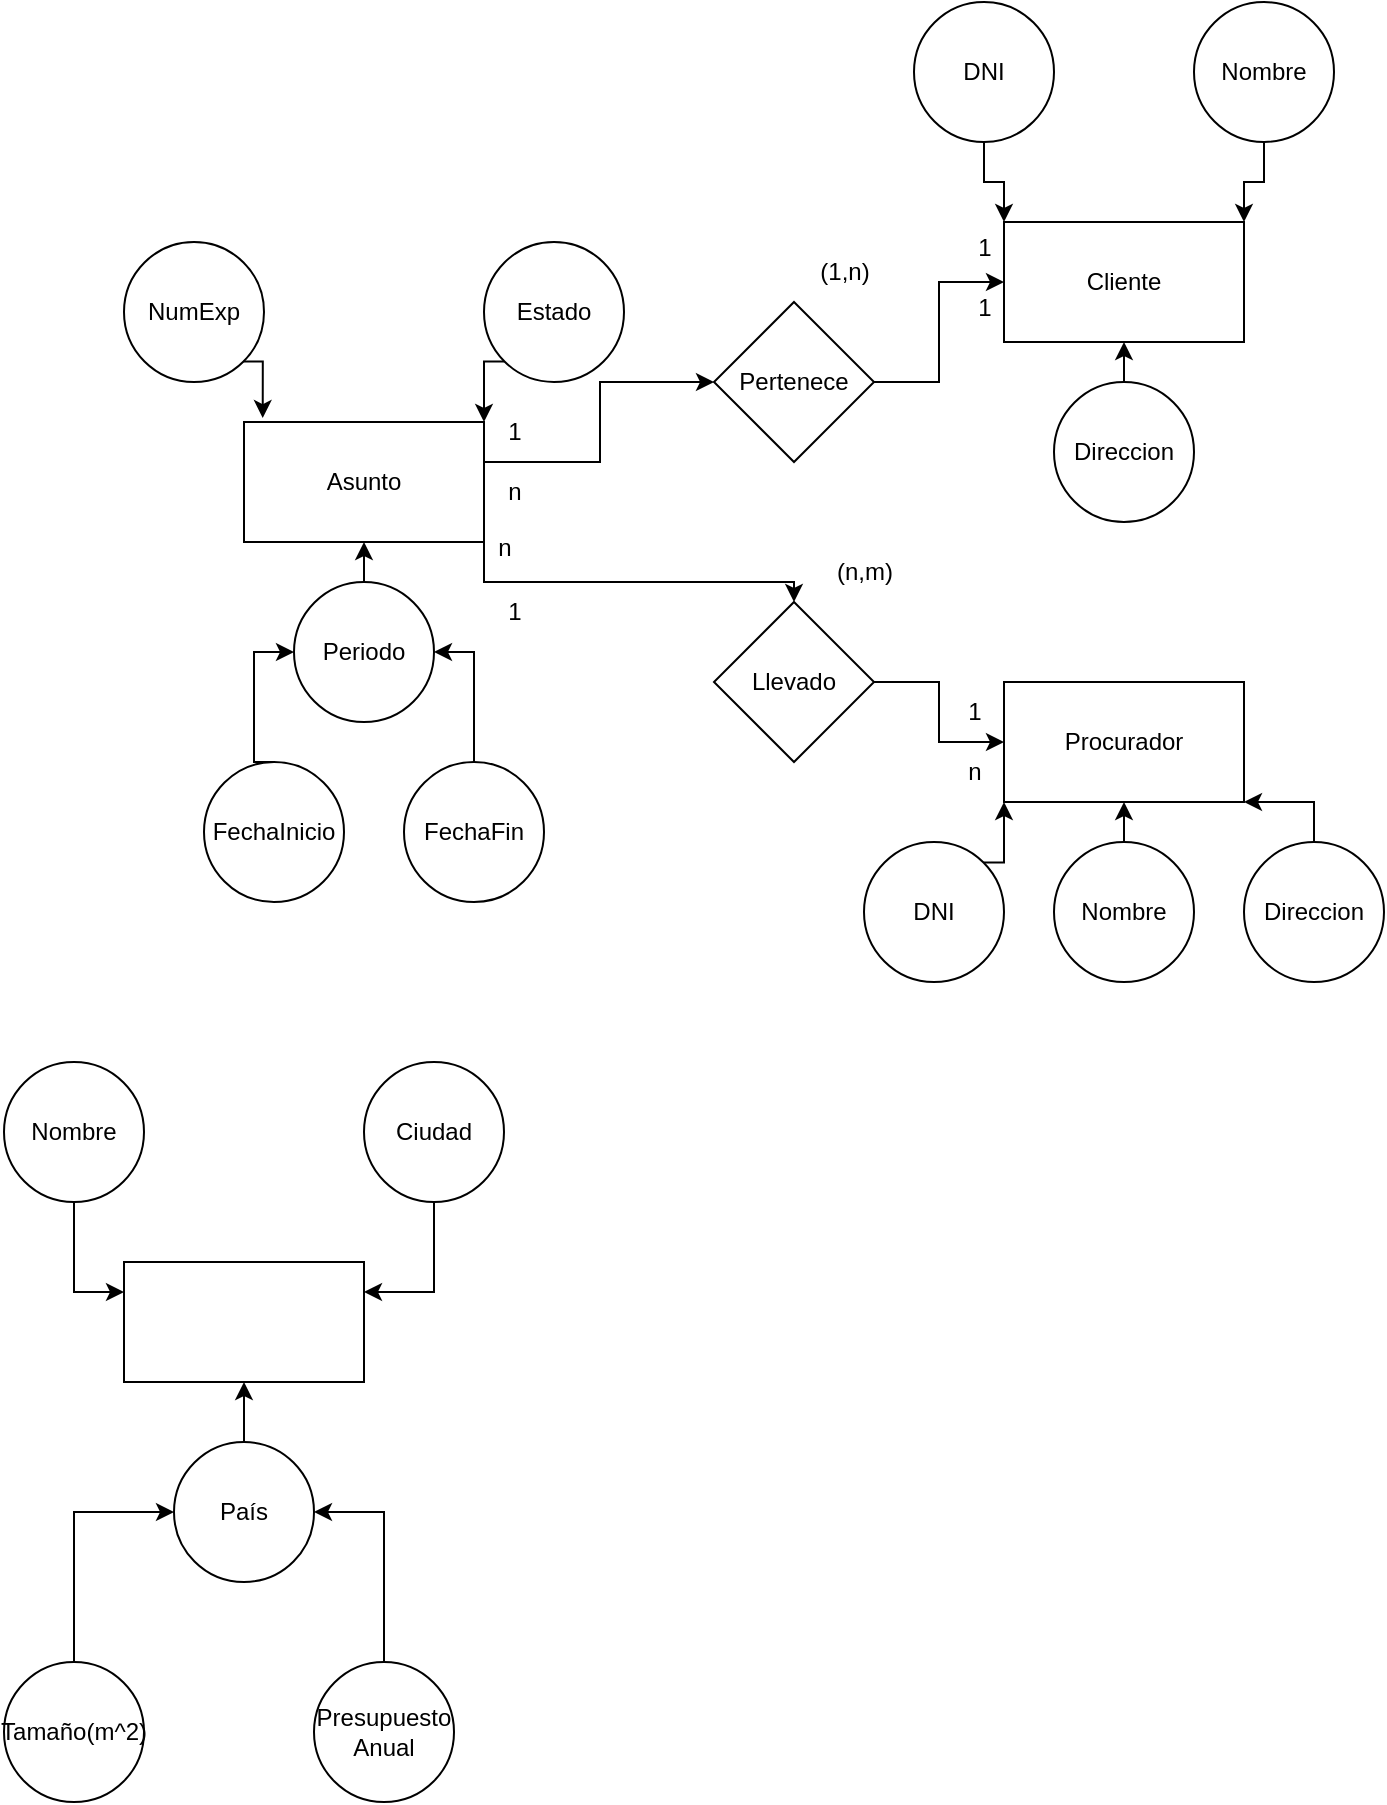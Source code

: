 <mxfile version="24.2.8" type="github">
  <diagram id="R2lEEEUBdFMjLlhIrx00" name="Page-1">
    <mxGraphModel dx="993" dy="558" grid="1" gridSize="10" guides="1" tooltips="1" connect="1" arrows="1" fold="1" page="1" pageScale="1" pageWidth="850" pageHeight="1100" math="0" shadow="0" extFonts="Permanent Marker^https://fonts.googleapis.com/css?family=Permanent+Marker">
      <root>
        <mxCell id="0" />
        <mxCell id="1" parent="0" />
        <mxCell id="bKb1I-l-ZIBgJFh0W5d2-25" style="edgeStyle=orthogonalEdgeStyle;rounded=0;orthogonalLoop=1;jettySize=auto;html=1;exitX=0;exitY=1;exitDx=0;exitDy=0;entryX=1;entryY=0;entryDx=0;entryDy=0;" edge="1" parent="1" source="bKb1I-l-ZIBgJFh0W5d2-12" target="bKb1I-l-ZIBgJFh0W5d2-16">
          <mxGeometry relative="1" as="geometry" />
        </mxCell>
        <mxCell id="bKb1I-l-ZIBgJFh0W5d2-12" value="Estado" style="ellipse;whiteSpace=wrap;html=1;aspect=fixed;" vertex="1" parent="1">
          <mxGeometry x="270" y="200" width="70" height="70" as="geometry" />
        </mxCell>
        <mxCell id="bKb1I-l-ZIBgJFh0W5d2-13" value="NumExp" style="ellipse;whiteSpace=wrap;html=1;aspect=fixed;" vertex="1" parent="1">
          <mxGeometry x="90" y="200" width="70" height="70" as="geometry" />
        </mxCell>
        <mxCell id="bKb1I-l-ZIBgJFh0W5d2-14" value="FechaFin" style="ellipse;whiteSpace=wrap;html=1;aspect=fixed;" vertex="1" parent="1">
          <mxGeometry x="230" y="460" width="70" height="70" as="geometry" />
        </mxCell>
        <mxCell id="bKb1I-l-ZIBgJFh0W5d2-56" style="edgeStyle=orthogonalEdgeStyle;rounded=0;orthogonalLoop=1;jettySize=auto;html=1;exitX=0.5;exitY=0;exitDx=0;exitDy=0;entryX=0;entryY=0.5;entryDx=0;entryDy=0;" edge="1" parent="1" source="bKb1I-l-ZIBgJFh0W5d2-15" target="bKb1I-l-ZIBgJFh0W5d2-54">
          <mxGeometry relative="1" as="geometry">
            <Array as="points">
              <mxPoint x="155" y="460" />
              <mxPoint x="155" y="405" />
            </Array>
          </mxGeometry>
        </mxCell>
        <mxCell id="bKb1I-l-ZIBgJFh0W5d2-15" value="FechaInicio" style="ellipse;whiteSpace=wrap;html=1;aspect=fixed;" vertex="1" parent="1">
          <mxGeometry x="130" y="460" width="70" height="70" as="geometry" />
        </mxCell>
        <mxCell id="bKb1I-l-ZIBgJFh0W5d2-40" style="edgeStyle=orthogonalEdgeStyle;rounded=0;orthogonalLoop=1;jettySize=auto;html=1;exitX=1;exitY=0.5;exitDx=0;exitDy=0;entryX=0;entryY=0.5;entryDx=0;entryDy=0;" edge="1" parent="1" target="bKb1I-l-ZIBgJFh0W5d2-17">
          <mxGeometry relative="1" as="geometry">
            <mxPoint x="270" y="330.0" as="sourcePoint" />
            <mxPoint x="385.0" y="280.0" as="targetPoint" />
            <Array as="points">
              <mxPoint x="270" y="310" />
              <mxPoint x="328" y="310" />
              <mxPoint x="328" y="270" />
            </Array>
          </mxGeometry>
        </mxCell>
        <mxCell id="bKb1I-l-ZIBgJFh0W5d2-65" style="edgeStyle=orthogonalEdgeStyle;rounded=0;orthogonalLoop=1;jettySize=auto;html=1;exitX=1;exitY=1;exitDx=0;exitDy=0;entryX=0.5;entryY=0;entryDx=0;entryDy=0;" edge="1" parent="1" source="bKb1I-l-ZIBgJFh0W5d2-16" target="bKb1I-l-ZIBgJFh0W5d2-42">
          <mxGeometry relative="1" as="geometry">
            <Array as="points">
              <mxPoint x="270" y="370" />
              <mxPoint x="425" y="370" />
            </Array>
          </mxGeometry>
        </mxCell>
        <mxCell id="bKb1I-l-ZIBgJFh0W5d2-16" value="Asunto" style="rounded=0;whiteSpace=wrap;html=1;" vertex="1" parent="1">
          <mxGeometry x="150" y="290" width="120" height="60" as="geometry" />
        </mxCell>
        <mxCell id="bKb1I-l-ZIBgJFh0W5d2-41" style="edgeStyle=orthogonalEdgeStyle;rounded=0;orthogonalLoop=1;jettySize=auto;html=1;exitX=1;exitY=0.5;exitDx=0;exitDy=0;entryX=0;entryY=0.5;entryDx=0;entryDy=0;" edge="1" parent="1" source="bKb1I-l-ZIBgJFh0W5d2-17" target="bKb1I-l-ZIBgJFh0W5d2-18">
          <mxGeometry relative="1" as="geometry" />
        </mxCell>
        <mxCell id="bKb1I-l-ZIBgJFh0W5d2-17" value="Pertenece" style="rhombus;whiteSpace=wrap;html=1;" vertex="1" parent="1">
          <mxGeometry x="385" y="230" width="80" height="80" as="geometry" />
        </mxCell>
        <mxCell id="bKb1I-l-ZIBgJFh0W5d2-18" value="Cliente" style="rounded=0;whiteSpace=wrap;html=1;" vertex="1" parent="1">
          <mxGeometry x="530" y="190" width="120" height="60" as="geometry" />
        </mxCell>
        <mxCell id="bKb1I-l-ZIBgJFh0W5d2-28" style="edgeStyle=orthogonalEdgeStyle;rounded=0;orthogonalLoop=1;jettySize=auto;html=1;exitX=0.5;exitY=0;exitDx=0;exitDy=0;entryX=0.5;entryY=1;entryDx=0;entryDy=0;" edge="1" parent="1" source="bKb1I-l-ZIBgJFh0W5d2-19" target="bKb1I-l-ZIBgJFh0W5d2-18">
          <mxGeometry relative="1" as="geometry" />
        </mxCell>
        <mxCell id="bKb1I-l-ZIBgJFh0W5d2-19" value="Direccion" style="ellipse;whiteSpace=wrap;html=1;aspect=fixed;" vertex="1" parent="1">
          <mxGeometry x="555" y="270" width="70" height="70" as="geometry" />
        </mxCell>
        <mxCell id="bKb1I-l-ZIBgJFh0W5d2-29" style="edgeStyle=orthogonalEdgeStyle;rounded=0;orthogonalLoop=1;jettySize=auto;html=1;exitX=0.5;exitY=1;exitDx=0;exitDy=0;entryX=1;entryY=0;entryDx=0;entryDy=0;" edge="1" parent="1" source="bKb1I-l-ZIBgJFh0W5d2-20" target="bKb1I-l-ZIBgJFh0W5d2-18">
          <mxGeometry relative="1" as="geometry" />
        </mxCell>
        <mxCell id="bKb1I-l-ZIBgJFh0W5d2-20" value="Nombre" style="ellipse;whiteSpace=wrap;html=1;aspect=fixed;" vertex="1" parent="1">
          <mxGeometry x="625" y="80" width="70" height="70" as="geometry" />
        </mxCell>
        <mxCell id="bKb1I-l-ZIBgJFh0W5d2-30" style="edgeStyle=orthogonalEdgeStyle;rounded=0;orthogonalLoop=1;jettySize=auto;html=1;exitX=0.5;exitY=1;exitDx=0;exitDy=0;entryX=0;entryY=0;entryDx=0;entryDy=0;" edge="1" parent="1" source="bKb1I-l-ZIBgJFh0W5d2-21" target="bKb1I-l-ZIBgJFh0W5d2-18">
          <mxGeometry relative="1" as="geometry" />
        </mxCell>
        <mxCell id="bKb1I-l-ZIBgJFh0W5d2-21" value="DNI" style="ellipse;whiteSpace=wrap;html=1;aspect=fixed;" vertex="1" parent="1">
          <mxGeometry x="485" y="80" width="70" height="70" as="geometry" />
        </mxCell>
        <mxCell id="bKb1I-l-ZIBgJFh0W5d2-22" style="edgeStyle=orthogonalEdgeStyle;rounded=0;orthogonalLoop=1;jettySize=auto;html=1;exitX=1;exitY=1;exitDx=0;exitDy=0;entryX=0.078;entryY=-0.033;entryDx=0;entryDy=0;entryPerimeter=0;" edge="1" parent="1" source="bKb1I-l-ZIBgJFh0W5d2-13" target="bKb1I-l-ZIBgJFh0W5d2-16">
          <mxGeometry relative="1" as="geometry" />
        </mxCell>
        <mxCell id="bKb1I-l-ZIBgJFh0W5d2-45" style="edgeStyle=orthogonalEdgeStyle;rounded=0;orthogonalLoop=1;jettySize=auto;html=1;exitX=1;exitY=0.5;exitDx=0;exitDy=0;entryX=0;entryY=0.5;entryDx=0;entryDy=0;" edge="1" parent="1" source="bKb1I-l-ZIBgJFh0W5d2-42" target="bKb1I-l-ZIBgJFh0W5d2-44">
          <mxGeometry relative="1" as="geometry" />
        </mxCell>
        <mxCell id="bKb1I-l-ZIBgJFh0W5d2-42" value="Llevado" style="rhombus;whiteSpace=wrap;html=1;" vertex="1" parent="1">
          <mxGeometry x="385" y="380" width="80" height="80" as="geometry" />
        </mxCell>
        <mxCell id="bKb1I-l-ZIBgJFh0W5d2-44" value="Procurador" style="rounded=0;whiteSpace=wrap;html=1;" vertex="1" parent="1">
          <mxGeometry x="530" y="420" width="120" height="60" as="geometry" />
        </mxCell>
        <mxCell id="bKb1I-l-ZIBgJFh0W5d2-49" style="edgeStyle=orthogonalEdgeStyle;rounded=0;orthogonalLoop=1;jettySize=auto;html=1;exitX=1;exitY=0;exitDx=0;exitDy=0;entryX=0;entryY=1;entryDx=0;entryDy=0;" edge="1" parent="1" source="bKb1I-l-ZIBgJFh0W5d2-46" target="bKb1I-l-ZIBgJFh0W5d2-44">
          <mxGeometry relative="1" as="geometry" />
        </mxCell>
        <mxCell id="bKb1I-l-ZIBgJFh0W5d2-46" value="DNI" style="ellipse;whiteSpace=wrap;html=1;aspect=fixed;" vertex="1" parent="1">
          <mxGeometry x="460" y="500" width="70" height="70" as="geometry" />
        </mxCell>
        <mxCell id="bKb1I-l-ZIBgJFh0W5d2-50" style="edgeStyle=orthogonalEdgeStyle;rounded=0;orthogonalLoop=1;jettySize=auto;html=1;exitX=0.5;exitY=0;exitDx=0;exitDy=0;entryX=0.5;entryY=1;entryDx=0;entryDy=0;" edge="1" parent="1" source="bKb1I-l-ZIBgJFh0W5d2-47" target="bKb1I-l-ZIBgJFh0W5d2-44">
          <mxGeometry relative="1" as="geometry" />
        </mxCell>
        <mxCell id="bKb1I-l-ZIBgJFh0W5d2-47" value="Nombre" style="ellipse;whiteSpace=wrap;html=1;aspect=fixed;" vertex="1" parent="1">
          <mxGeometry x="555" y="500" width="70" height="70" as="geometry" />
        </mxCell>
        <mxCell id="bKb1I-l-ZIBgJFh0W5d2-52" style="edgeStyle=orthogonalEdgeStyle;rounded=0;orthogonalLoop=1;jettySize=auto;html=1;exitX=0.5;exitY=0;exitDx=0;exitDy=0;entryX=1;entryY=1;entryDx=0;entryDy=0;" edge="1" parent="1" source="bKb1I-l-ZIBgJFh0W5d2-48" target="bKb1I-l-ZIBgJFh0W5d2-44">
          <mxGeometry relative="1" as="geometry" />
        </mxCell>
        <mxCell id="bKb1I-l-ZIBgJFh0W5d2-48" value="Direccion" style="ellipse;whiteSpace=wrap;html=1;aspect=fixed;" vertex="1" parent="1">
          <mxGeometry x="650" y="500" width="70" height="70" as="geometry" />
        </mxCell>
        <mxCell id="bKb1I-l-ZIBgJFh0W5d2-58" style="edgeStyle=orthogonalEdgeStyle;rounded=0;orthogonalLoop=1;jettySize=auto;html=1;exitX=0.5;exitY=0;exitDx=0;exitDy=0;entryX=0.5;entryY=1;entryDx=0;entryDy=0;" edge="1" parent="1" source="bKb1I-l-ZIBgJFh0W5d2-54" target="bKb1I-l-ZIBgJFh0W5d2-16">
          <mxGeometry relative="1" as="geometry" />
        </mxCell>
        <mxCell id="bKb1I-l-ZIBgJFh0W5d2-54" value="Periodo" style="ellipse;whiteSpace=wrap;html=1;aspect=fixed;" vertex="1" parent="1">
          <mxGeometry x="175" y="370" width="70" height="70" as="geometry" />
        </mxCell>
        <mxCell id="bKb1I-l-ZIBgJFh0W5d2-55" style="edgeStyle=orthogonalEdgeStyle;rounded=0;orthogonalLoop=1;jettySize=auto;html=1;exitX=0.5;exitY=0;exitDx=0;exitDy=0;entryX=1;entryY=0.5;entryDx=0;entryDy=0;" edge="1" parent="1" source="bKb1I-l-ZIBgJFh0W5d2-14" target="bKb1I-l-ZIBgJFh0W5d2-54">
          <mxGeometry relative="1" as="geometry" />
        </mxCell>
        <mxCell id="bKb1I-l-ZIBgJFh0W5d2-59" value="1" style="text;html=1;align=center;verticalAlign=middle;resizable=0;points=[];autosize=1;strokeColor=none;fillColor=none;" vertex="1" parent="1">
          <mxGeometry x="270" y="280" width="30" height="30" as="geometry" />
        </mxCell>
        <mxCell id="bKb1I-l-ZIBgJFh0W5d2-60" value="1" style="text;html=1;align=center;verticalAlign=middle;resizable=0;points=[];autosize=1;strokeColor=none;fillColor=none;" vertex="1" parent="1">
          <mxGeometry x="505" y="188" width="30" height="30" as="geometry" />
        </mxCell>
        <mxCell id="bKb1I-l-ZIBgJFh0W5d2-61" value="1" style="text;html=1;align=center;verticalAlign=middle;resizable=0;points=[];autosize=1;strokeColor=none;fillColor=none;" vertex="1" parent="1">
          <mxGeometry x="270" y="370" width="30" height="30" as="geometry" />
        </mxCell>
        <mxCell id="bKb1I-l-ZIBgJFh0W5d2-62" value="n" style="text;html=1;align=center;verticalAlign=middle;resizable=0;points=[];autosize=1;strokeColor=none;fillColor=none;" vertex="1" parent="1">
          <mxGeometry x="500" y="450" width="30" height="30" as="geometry" />
        </mxCell>
        <mxCell id="bKb1I-l-ZIBgJFh0W5d2-67" value="1" style="text;html=1;align=center;verticalAlign=middle;resizable=0;points=[];autosize=1;strokeColor=none;fillColor=none;" vertex="1" parent="1">
          <mxGeometry x="500" y="420" width="30" height="30" as="geometry" />
        </mxCell>
        <mxCell id="bKb1I-l-ZIBgJFh0W5d2-68" value="n" style="text;html=1;align=center;verticalAlign=middle;resizable=0;points=[];autosize=1;strokeColor=none;fillColor=none;" vertex="1" parent="1">
          <mxGeometry x="265" y="338" width="30" height="30" as="geometry" />
        </mxCell>
        <mxCell id="bKb1I-l-ZIBgJFh0W5d2-69" value="(n,m)" style="text;html=1;align=center;verticalAlign=middle;resizable=0;points=[];autosize=1;strokeColor=none;fillColor=none;" vertex="1" parent="1">
          <mxGeometry x="435" y="350" width="50" height="30" as="geometry" />
        </mxCell>
        <mxCell id="bKb1I-l-ZIBgJFh0W5d2-71" value="1" style="text;html=1;align=center;verticalAlign=middle;resizable=0;points=[];autosize=1;strokeColor=none;fillColor=none;" vertex="1" parent="1">
          <mxGeometry x="505" y="218" width="30" height="30" as="geometry" />
        </mxCell>
        <mxCell id="bKb1I-l-ZIBgJFh0W5d2-73" value="n" style="text;html=1;align=center;verticalAlign=middle;resizable=0;points=[];autosize=1;strokeColor=none;fillColor=none;" vertex="1" parent="1">
          <mxGeometry x="270" y="310" width="30" height="30" as="geometry" />
        </mxCell>
        <mxCell id="bKb1I-l-ZIBgJFh0W5d2-74" value="(1,n)" style="text;html=1;align=center;verticalAlign=middle;resizable=0;points=[];autosize=1;strokeColor=none;fillColor=none;" vertex="1" parent="1">
          <mxGeometry x="425" y="200" width="50" height="30" as="geometry" />
        </mxCell>
        <mxCell id="bKb1I-l-ZIBgJFh0W5d2-75" value="" style="rounded=0;whiteSpace=wrap;html=1;" vertex="1" parent="1">
          <mxGeometry x="90" y="710" width="120" height="60" as="geometry" />
        </mxCell>
        <mxCell id="bKb1I-l-ZIBgJFh0W5d2-82" style="edgeStyle=orthogonalEdgeStyle;rounded=0;orthogonalLoop=1;jettySize=auto;html=1;exitX=0.5;exitY=0;exitDx=0;exitDy=0;entryX=0.5;entryY=1;entryDx=0;entryDy=0;" edge="1" parent="1" source="bKb1I-l-ZIBgJFh0W5d2-77" target="bKb1I-l-ZIBgJFh0W5d2-75">
          <mxGeometry relative="1" as="geometry" />
        </mxCell>
        <mxCell id="bKb1I-l-ZIBgJFh0W5d2-77" value="País" style="ellipse;whiteSpace=wrap;html=1;aspect=fixed;" vertex="1" parent="1">
          <mxGeometry x="115" y="800" width="70" height="70" as="geometry" />
        </mxCell>
        <mxCell id="bKb1I-l-ZIBgJFh0W5d2-84" style="edgeStyle=orthogonalEdgeStyle;rounded=0;orthogonalLoop=1;jettySize=auto;html=1;exitX=0.5;exitY=0;exitDx=0;exitDy=0;entryX=0;entryY=0.5;entryDx=0;entryDy=0;" edge="1" parent="1" source="bKb1I-l-ZIBgJFh0W5d2-78" target="bKb1I-l-ZIBgJFh0W5d2-77">
          <mxGeometry relative="1" as="geometry" />
        </mxCell>
        <mxCell id="bKb1I-l-ZIBgJFh0W5d2-78" value="Tamaño(m^2)" style="ellipse;whiteSpace=wrap;html=1;aspect=fixed;" vertex="1" parent="1">
          <mxGeometry x="30" y="910" width="70" height="70" as="geometry" />
        </mxCell>
        <mxCell id="bKb1I-l-ZIBgJFh0W5d2-85" style="edgeStyle=orthogonalEdgeStyle;rounded=0;orthogonalLoop=1;jettySize=auto;html=1;exitX=0.5;exitY=1;exitDx=0;exitDy=0;entryX=0;entryY=0.25;entryDx=0;entryDy=0;" edge="1" parent="1" source="bKb1I-l-ZIBgJFh0W5d2-79" target="bKb1I-l-ZIBgJFh0W5d2-75">
          <mxGeometry relative="1" as="geometry" />
        </mxCell>
        <mxCell id="bKb1I-l-ZIBgJFh0W5d2-79" value="Nombre" style="ellipse;whiteSpace=wrap;html=1;aspect=fixed;" vertex="1" parent="1">
          <mxGeometry x="30" y="610" width="70" height="70" as="geometry" />
        </mxCell>
        <mxCell id="bKb1I-l-ZIBgJFh0W5d2-86" style="edgeStyle=orthogonalEdgeStyle;rounded=0;orthogonalLoop=1;jettySize=auto;html=1;exitX=0.5;exitY=1;exitDx=0;exitDy=0;entryX=1;entryY=0.25;entryDx=0;entryDy=0;" edge="1" parent="1" source="bKb1I-l-ZIBgJFh0W5d2-80" target="bKb1I-l-ZIBgJFh0W5d2-75">
          <mxGeometry relative="1" as="geometry" />
        </mxCell>
        <mxCell id="bKb1I-l-ZIBgJFh0W5d2-80" value="Ciudad" style="ellipse;whiteSpace=wrap;html=1;aspect=fixed;" vertex="1" parent="1">
          <mxGeometry x="210" y="610" width="70" height="70" as="geometry" />
        </mxCell>
        <mxCell id="bKb1I-l-ZIBgJFh0W5d2-83" style="edgeStyle=orthogonalEdgeStyle;rounded=0;orthogonalLoop=1;jettySize=auto;html=1;exitX=0.5;exitY=0;exitDx=0;exitDy=0;entryX=1;entryY=0.5;entryDx=0;entryDy=0;" edge="1" parent="1" source="bKb1I-l-ZIBgJFh0W5d2-81" target="bKb1I-l-ZIBgJFh0W5d2-77">
          <mxGeometry relative="1" as="geometry" />
        </mxCell>
        <mxCell id="bKb1I-l-ZIBgJFh0W5d2-81" value="Presupuesto&lt;div&gt;Anual&lt;/div&gt;" style="ellipse;whiteSpace=wrap;html=1;aspect=fixed;" vertex="1" parent="1">
          <mxGeometry x="185" y="910" width="70" height="70" as="geometry" />
        </mxCell>
      </root>
    </mxGraphModel>
  </diagram>
</mxfile>

